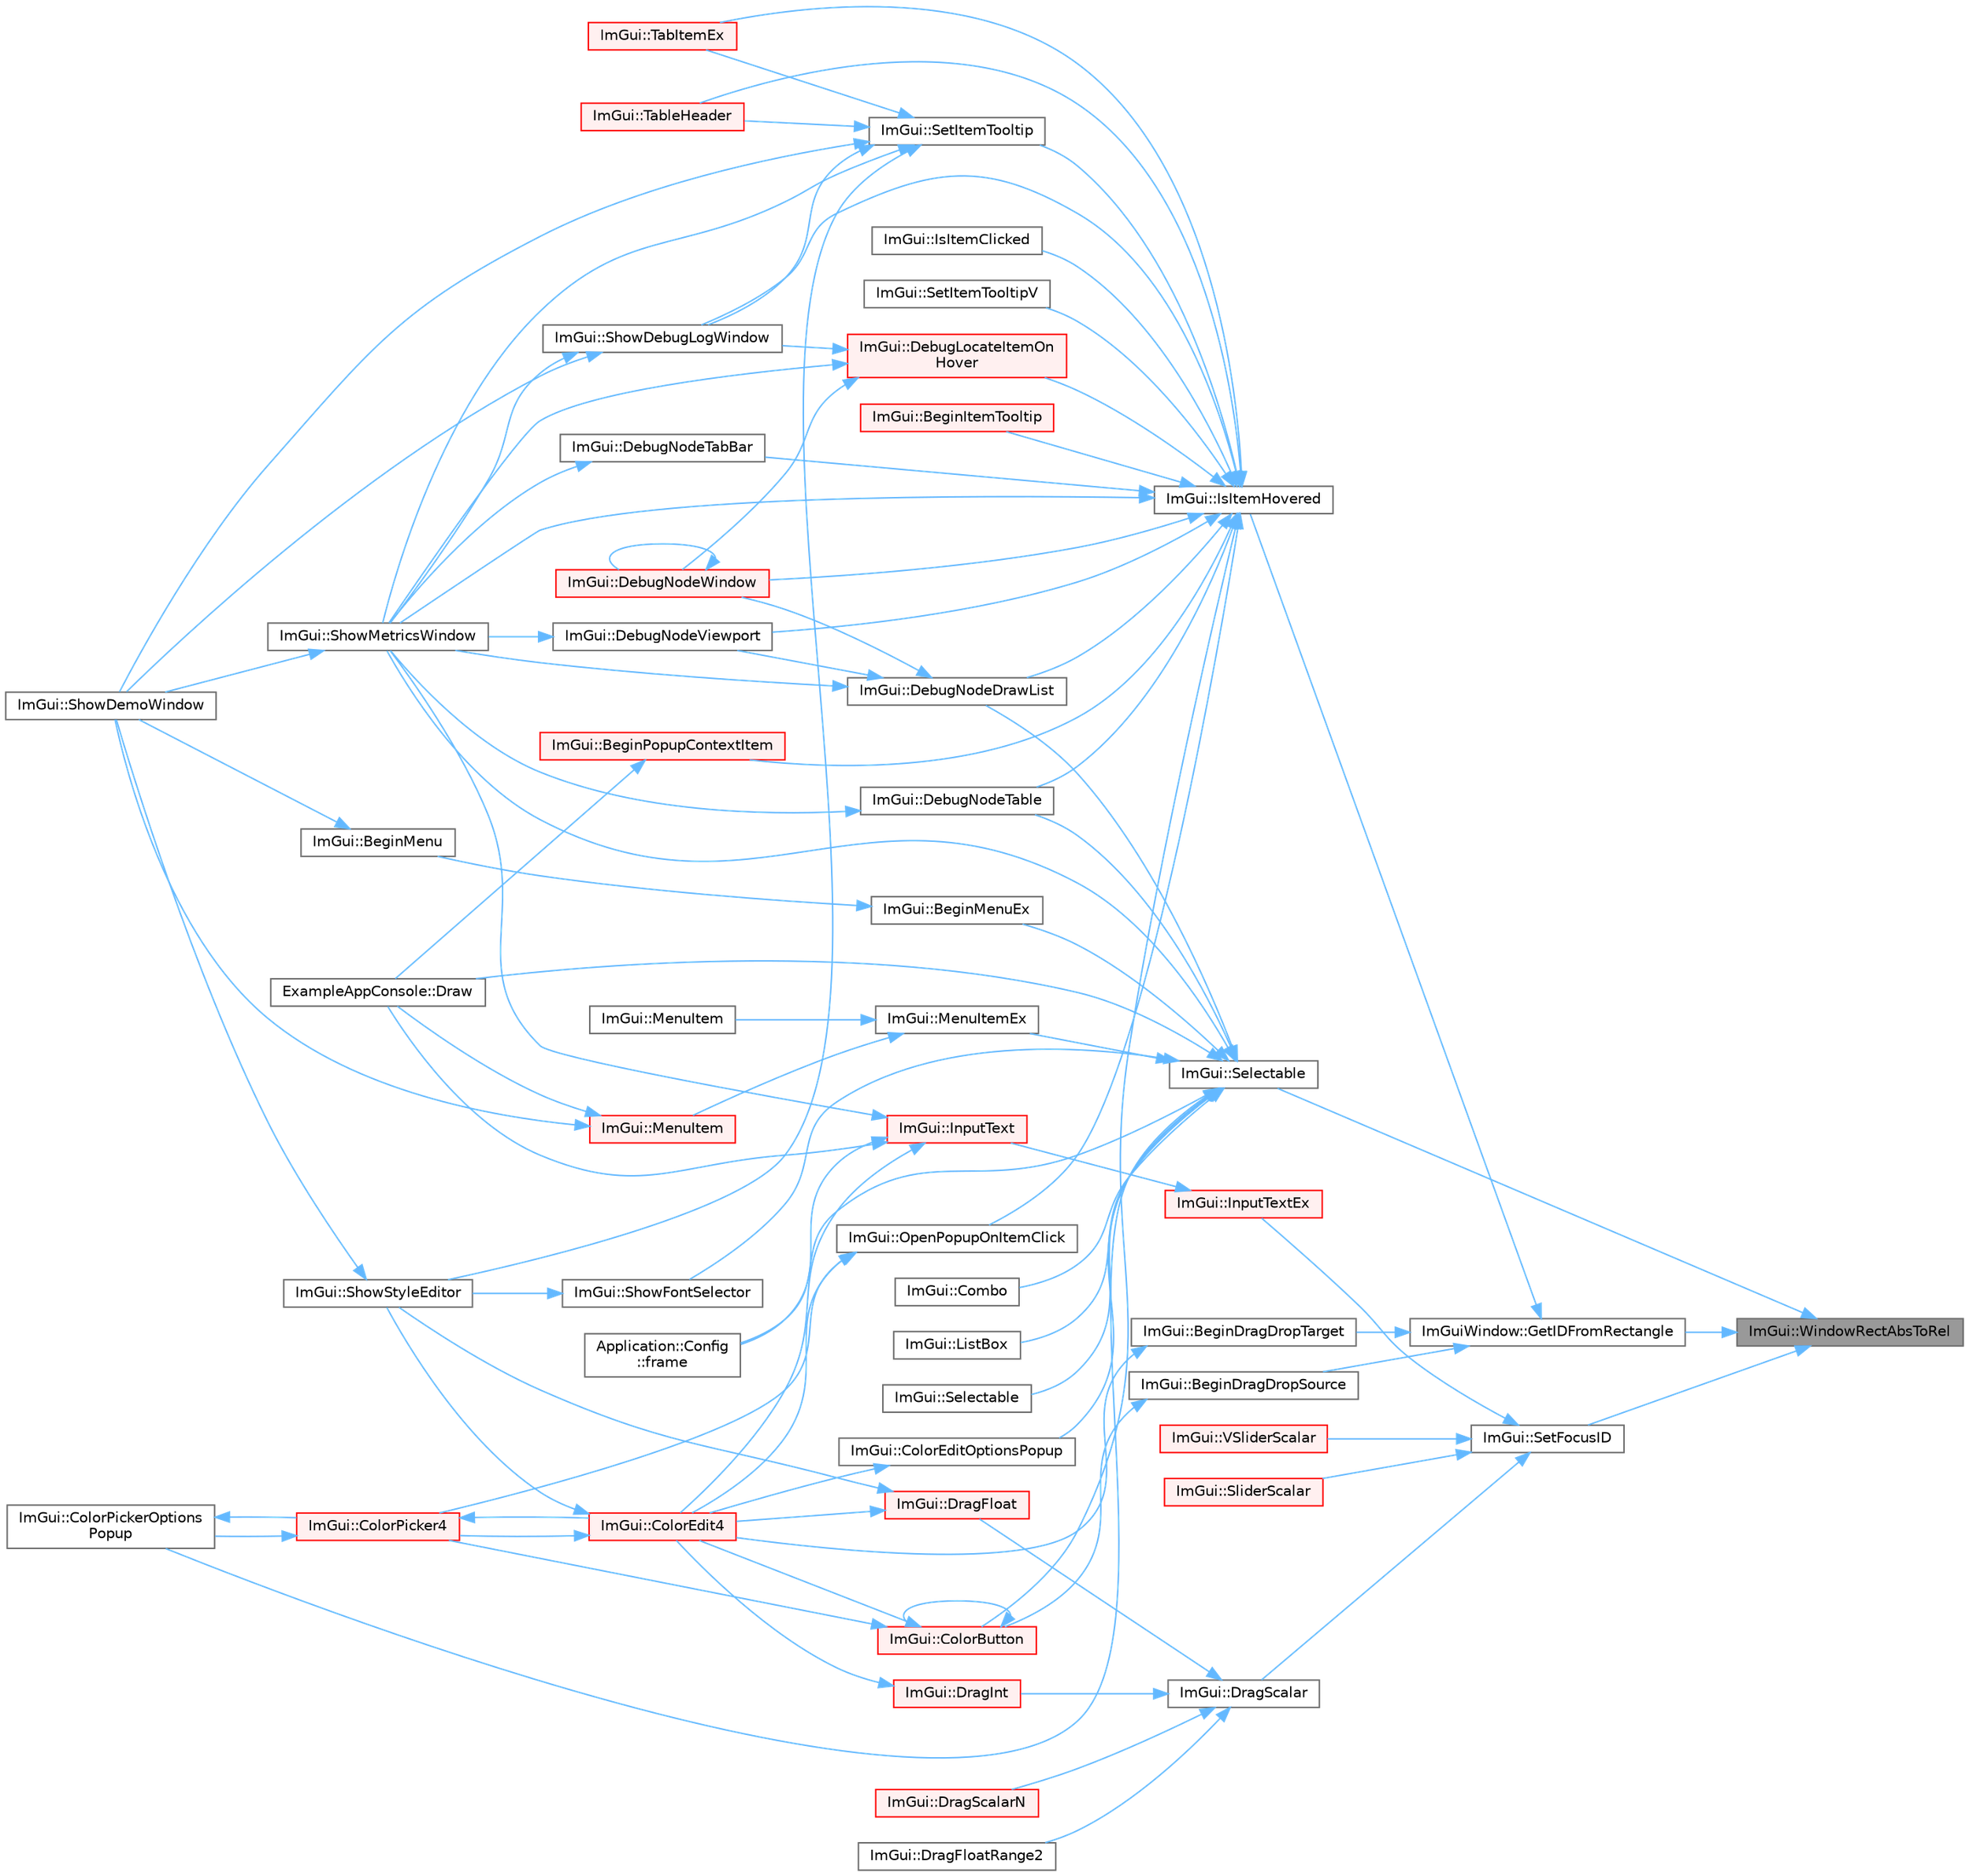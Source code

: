 digraph "ImGui::WindowRectAbsToRel"
{
 // LATEX_PDF_SIZE
  bgcolor="transparent";
  edge [fontname=Helvetica,fontsize=10,labelfontname=Helvetica,labelfontsize=10];
  node [fontname=Helvetica,fontsize=10,shape=box,height=0.2,width=0.4];
  rankdir="RL";
  Node1 [id="Node000001",label="ImGui::WindowRectAbsToRel",height=0.2,width=0.4,color="gray40", fillcolor="grey60", style="filled", fontcolor="black",tooltip=" "];
  Node1 -> Node2 [id="edge1_Node000001_Node000002",dir="back",color="steelblue1",style="solid",tooltip=" "];
  Node2 [id="Node000002",label="ImGuiWindow::GetIDFromRectangle",height=0.2,width=0.4,color="grey40", fillcolor="white", style="filled",URL="$struct_im_gui_window.html#a44931b6e73248930490d2c89377a8233",tooltip=" "];
  Node2 -> Node3 [id="edge2_Node000002_Node000003",dir="back",color="steelblue1",style="solid",tooltip=" "];
  Node3 [id="Node000003",label="ImGui::BeginDragDropSource",height=0.2,width=0.4,color="grey40", fillcolor="white", style="filled",URL="$namespace_im_gui.html#ac2609b0f034d3bcd8d70d26df8694eaa",tooltip=" "];
  Node3 -> Node4 [id="edge3_Node000003_Node000004",dir="back",color="steelblue1",style="solid",tooltip=" "];
  Node4 [id="Node000004",label="ImGui::ColorButton",height=0.2,width=0.4,color="red", fillcolor="#FFF0F0", style="filled",URL="$namespace_im_gui.html#ae2d7c8f37726810753d71d480f0af7f0",tooltip=" "];
  Node4 -> Node4 [id="edge4_Node000004_Node000004",dir="back",color="steelblue1",style="solid",tooltip=" "];
  Node4 -> Node5 [id="edge5_Node000004_Node000005",dir="back",color="steelblue1",style="solid",tooltip=" "];
  Node5 [id="Node000005",label="ImGui::ColorEdit4",height=0.2,width=0.4,color="red", fillcolor="#FFF0F0", style="filled",URL="$namespace_im_gui.html#ac3f45e2aa0b1d591cc8a2cdf8b566a45",tooltip=" "];
  Node5 -> Node8 [id="edge6_Node000005_Node000008",dir="back",color="steelblue1",style="solid",tooltip=" "];
  Node8 [id="Node000008",label="ImGui::ColorPicker4",height=0.2,width=0.4,color="red", fillcolor="#FFF0F0", style="filled",URL="$namespace_im_gui.html#a3d5aae9e0a14aa051d5a799abbe97b32",tooltip=" "];
  Node8 -> Node5 [id="edge7_Node000008_Node000005",dir="back",color="steelblue1",style="solid",tooltip=" "];
  Node8 -> Node10 [id="edge8_Node000008_Node000010",dir="back",color="steelblue1",style="solid",tooltip=" "];
  Node10 [id="Node000010",label="ImGui::ColorPickerOptions\lPopup",height=0.2,width=0.4,color="grey40", fillcolor="white", style="filled",URL="$namespace_im_gui.html#a6d112eeb6d8ffdebbc9d9a8c66babbee",tooltip=" "];
  Node10 -> Node8 [id="edge9_Node000010_Node000008",dir="back",color="steelblue1",style="solid",tooltip=" "];
  Node5 -> Node11 [id="edge10_Node000005_Node000011",dir="back",color="steelblue1",style="solid",tooltip=" "];
  Node11 [id="Node000011",label="ImGui::ShowStyleEditor",height=0.2,width=0.4,color="grey40", fillcolor="white", style="filled",URL="$namespace_im_gui.html#ab2eb3dec78d054fe3feab1c091ec5de5",tooltip=" "];
  Node11 -> Node12 [id="edge11_Node000011_Node000012",dir="back",color="steelblue1",style="solid",tooltip=" "];
  Node12 [id="Node000012",label="ImGui::ShowDemoWindow",height=0.2,width=0.4,color="grey40", fillcolor="white", style="filled",URL="$namespace_im_gui.html#af95643a0ce4893b9e57c12991922fb18",tooltip=" "];
  Node4 -> Node8 [id="edge12_Node000004_Node000008",dir="back",color="steelblue1",style="solid",tooltip=" "];
  Node2 -> Node14 [id="edge13_Node000002_Node000014",dir="back",color="steelblue1",style="solid",tooltip=" "];
  Node14 [id="Node000014",label="ImGui::BeginDragDropTarget",height=0.2,width=0.4,color="grey40", fillcolor="white", style="filled",URL="$namespace_im_gui.html#ac42384c3181406bbd0f3f4f77a73c7ed",tooltip=" "];
  Node14 -> Node5 [id="edge14_Node000014_Node000005",dir="back",color="steelblue1",style="solid",tooltip=" "];
  Node2 -> Node15 [id="edge15_Node000002_Node000015",dir="back",color="steelblue1",style="solid",tooltip=" "];
  Node15 [id="Node000015",label="ImGui::IsItemHovered",height=0.2,width=0.4,color="grey40", fillcolor="white", style="filled",URL="$namespace_im_gui.html#ac9a400eff3a9561d95e80486c52a660b",tooltip=" "];
  Node15 -> Node16 [id="edge16_Node000015_Node000016",dir="back",color="steelblue1",style="solid",tooltip=" "];
  Node16 [id="Node000016",label="ImGui::BeginItemTooltip",height=0.2,width=0.4,color="red", fillcolor="#FFF0F0", style="filled",URL="$namespace_im_gui.html#a0557ed1d3f89dcb5d25311bf3099ddf5",tooltip=" "];
  Node15 -> Node27 [id="edge17_Node000015_Node000027",dir="back",color="steelblue1",style="solid",tooltip=" "];
  Node27 [id="Node000027",label="ImGui::BeginPopupContextItem",height=0.2,width=0.4,color="red", fillcolor="#FFF0F0", style="filled",URL="$namespace_im_gui.html#a440894c8c00495d5cc01529f4504fca9",tooltip=" "];
  Node27 -> Node29 [id="edge18_Node000027_Node000029",dir="back",color="steelblue1",style="solid",tooltip=" "];
  Node29 [id="Node000029",label="ExampleAppConsole::Draw",height=0.2,width=0.4,color="grey40", fillcolor="white", style="filled",URL="$struct_example_app_console.html#a0518a09c7e8648dd52c7c06df19ac17a",tooltip=" "];
  Node15 -> Node4 [id="edge19_Node000015_Node000004",dir="back",color="steelblue1",style="solid",tooltip=" "];
  Node15 -> Node24 [id="edge20_Node000015_Node000024",dir="back",color="steelblue1",style="solid",tooltip=" "];
  Node24 [id="Node000024",label="ImGui::DebugLocateItemOn\lHover",height=0.2,width=0.4,color="red", fillcolor="#FFF0F0", style="filled",URL="$namespace_im_gui.html#a76cc1722d10c66a7d5bb7e794487a0aa",tooltip=" "];
  Node24 -> Node21 [id="edge21_Node000024_Node000021",dir="back",color="steelblue1",style="solid",tooltip=" "];
  Node21 [id="Node000021",label="ImGui::DebugNodeWindow",height=0.2,width=0.4,color="red", fillcolor="#FFF0F0", style="filled",URL="$namespace_im_gui.html#afcb602554925c5409977f0fb39f77e5d",tooltip=" "];
  Node21 -> Node21 [id="edge22_Node000021_Node000021",dir="back",color="steelblue1",style="solid",tooltip=" "];
  Node24 -> Node26 [id="edge23_Node000024_Node000026",dir="back",color="steelblue1",style="solid",tooltip=" "];
  Node26 [id="Node000026",label="ImGui::ShowDebugLogWindow",height=0.2,width=0.4,color="grey40", fillcolor="white", style="filled",URL="$namespace_im_gui.html#af1b39e70cac2e1b9e62dd3c9d154cbd6",tooltip=" "];
  Node26 -> Node12 [id="edge24_Node000026_Node000012",dir="back",color="steelblue1",style="solid",tooltip=" "];
  Node26 -> Node20 [id="edge25_Node000026_Node000020",dir="back",color="steelblue1",style="solid",tooltip=" "];
  Node20 [id="Node000020",label="ImGui::ShowMetricsWindow",height=0.2,width=0.4,color="grey40", fillcolor="white", style="filled",URL="$namespace_im_gui.html#afe7a28c6eb52fff3cc27d5a698fea4ff",tooltip=" "];
  Node20 -> Node12 [id="edge26_Node000020_Node000012",dir="back",color="steelblue1",style="solid",tooltip=" "];
  Node24 -> Node20 [id="edge27_Node000024_Node000020",dir="back",color="steelblue1",style="solid",tooltip=" "];
  Node15 -> Node30 [id="edge28_Node000015_Node000030",dir="back",color="steelblue1",style="solid",tooltip=" "];
  Node30 [id="Node000030",label="ImGui::DebugNodeDrawList",height=0.2,width=0.4,color="grey40", fillcolor="white", style="filled",URL="$namespace_im_gui.html#af7b5e35566da44ac1ea8a7e1b9d9d574",tooltip=" "];
  Node30 -> Node31 [id="edge29_Node000030_Node000031",dir="back",color="steelblue1",style="solid",tooltip=" "];
  Node31 [id="Node000031",label="ImGui::DebugNodeViewport",height=0.2,width=0.4,color="grey40", fillcolor="white", style="filled",URL="$namespace_im_gui.html#aa5e5f50f28c04a26264c0943c7281171",tooltip=" "];
  Node31 -> Node20 [id="edge30_Node000031_Node000020",dir="back",color="steelblue1",style="solid",tooltip=" "];
  Node30 -> Node21 [id="edge31_Node000030_Node000021",dir="back",color="steelblue1",style="solid",tooltip=" "];
  Node30 -> Node20 [id="edge32_Node000030_Node000020",dir="back",color="steelblue1",style="solid",tooltip=" "];
  Node15 -> Node32 [id="edge33_Node000015_Node000032",dir="back",color="steelblue1",style="solid",tooltip=" "];
  Node32 [id="Node000032",label="ImGui::DebugNodeTabBar",height=0.2,width=0.4,color="grey40", fillcolor="white", style="filled",URL="$namespace_im_gui.html#ac5f1a2b50c26c83d3df78d94e95f0bd0",tooltip=" "];
  Node32 -> Node20 [id="edge34_Node000032_Node000020",dir="back",color="steelblue1",style="solid",tooltip=" "];
  Node15 -> Node19 [id="edge35_Node000015_Node000019",dir="back",color="steelblue1",style="solid",tooltip=" "];
  Node19 [id="Node000019",label="ImGui::DebugNodeTable",height=0.2,width=0.4,color="grey40", fillcolor="white", style="filled",URL="$namespace_im_gui.html#ae944ffc599add73d6f3220165475ffd8",tooltip=" "];
  Node19 -> Node20 [id="edge36_Node000019_Node000020",dir="back",color="steelblue1",style="solid",tooltip=" "];
  Node15 -> Node31 [id="edge37_Node000015_Node000031",dir="back",color="steelblue1",style="solid",tooltip=" "];
  Node15 -> Node21 [id="edge38_Node000015_Node000021",dir="back",color="steelblue1",style="solid",tooltip=" "];
  Node15 -> Node33 [id="edge39_Node000015_Node000033",dir="back",color="steelblue1",style="solid",tooltip=" "];
  Node33 [id="Node000033",label="ImGui::IsItemClicked",height=0.2,width=0.4,color="grey40", fillcolor="white", style="filled",URL="$namespace_im_gui.html#a11ae401d73ed6b044ba46add5db54617",tooltip=" "];
  Node15 -> Node34 [id="edge40_Node000015_Node000034",dir="back",color="steelblue1",style="solid",tooltip=" "];
  Node34 [id="Node000034",label="ImGui::OpenPopupOnItemClick",height=0.2,width=0.4,color="grey40", fillcolor="white", style="filled",URL="$namespace_im_gui.html#a3811834876930efd5cb08a25d8c022d0",tooltip=" "];
  Node34 -> Node5 [id="edge41_Node000034_Node000005",dir="back",color="steelblue1",style="solid",tooltip=" "];
  Node34 -> Node8 [id="edge42_Node000034_Node000008",dir="back",color="steelblue1",style="solid",tooltip=" "];
  Node15 -> Node35 [id="edge43_Node000015_Node000035",dir="back",color="steelblue1",style="solid",tooltip=" "];
  Node35 [id="Node000035",label="ImGui::SetItemTooltip",height=0.2,width=0.4,color="grey40", fillcolor="white", style="filled",URL="$namespace_im_gui.html#a3685a04624f724222fa78824de3a1c63",tooltip=" "];
  Node35 -> Node26 [id="edge44_Node000035_Node000026",dir="back",color="steelblue1",style="solid",tooltip=" "];
  Node35 -> Node12 [id="edge45_Node000035_Node000012",dir="back",color="steelblue1",style="solid",tooltip=" "];
  Node35 -> Node20 [id="edge46_Node000035_Node000020",dir="back",color="steelblue1",style="solid",tooltip=" "];
  Node35 -> Node11 [id="edge47_Node000035_Node000011",dir="back",color="steelblue1",style="solid",tooltip=" "];
  Node35 -> Node36 [id="edge48_Node000035_Node000036",dir="back",color="steelblue1",style="solid",tooltip=" "];
  Node36 [id="Node000036",label="ImGui::TabItemEx",height=0.2,width=0.4,color="red", fillcolor="#FFF0F0", style="filled",URL="$namespace_im_gui.html#a4e0986fc689e7855cd9a9099dc87dac5",tooltip=" "];
  Node35 -> Node39 [id="edge49_Node000035_Node000039",dir="back",color="steelblue1",style="solid",tooltip=" "];
  Node39 [id="Node000039",label="ImGui::TableHeader",height=0.2,width=0.4,color="red", fillcolor="#FFF0F0", style="filled",URL="$namespace_im_gui.html#ae51bc07bc518779f58def3c0e2d0045c",tooltip=" "];
  Node15 -> Node43 [id="edge50_Node000015_Node000043",dir="back",color="steelblue1",style="solid",tooltip=" "];
  Node43 [id="Node000043",label="ImGui::SetItemTooltipV",height=0.2,width=0.4,color="grey40", fillcolor="white", style="filled",URL="$namespace_im_gui.html#a7729dc27e2807c6e2f6dc91fb7fc9d6a",tooltip=" "];
  Node15 -> Node26 [id="edge51_Node000015_Node000026",dir="back",color="steelblue1",style="solid",tooltip=" "];
  Node15 -> Node20 [id="edge52_Node000015_Node000020",dir="back",color="steelblue1",style="solid",tooltip=" "];
  Node15 -> Node36 [id="edge53_Node000015_Node000036",dir="back",color="steelblue1",style="solid",tooltip=" "];
  Node15 -> Node39 [id="edge54_Node000015_Node000039",dir="back",color="steelblue1",style="solid",tooltip=" "];
  Node1 -> Node44 [id="edge55_Node000001_Node000044",dir="back",color="steelblue1",style="solid",tooltip=" "];
  Node44 [id="Node000044",label="ImGui::Selectable",height=0.2,width=0.4,color="grey40", fillcolor="white", style="filled",URL="$namespace_im_gui.html#af98575238bda183a523df19fb447af60",tooltip=" "];
  Node44 -> Node45 [id="edge56_Node000044_Node000045",dir="back",color="steelblue1",style="solid",tooltip=" "];
  Node45 [id="Node000045",label="ImGui::BeginMenuEx",height=0.2,width=0.4,color="grey40", fillcolor="white", style="filled",URL="$namespace_im_gui.html#a8dc671f87ed281b6445ce6ae4ab25183",tooltip=" "];
  Node45 -> Node46 [id="edge57_Node000045_Node000046",dir="back",color="steelblue1",style="solid",tooltip=" "];
  Node46 [id="Node000046",label="ImGui::BeginMenu",height=0.2,width=0.4,color="grey40", fillcolor="white", style="filled",URL="$namespace_im_gui.html#a1e55711a21f97d5dff919d697d3a7201",tooltip=" "];
  Node46 -> Node12 [id="edge58_Node000046_Node000012",dir="back",color="steelblue1",style="solid",tooltip=" "];
  Node44 -> Node47 [id="edge59_Node000044_Node000047",dir="back",color="steelblue1",style="solid",tooltip=" "];
  Node47 [id="Node000047",label="ImGui::ColorEditOptionsPopup",height=0.2,width=0.4,color="grey40", fillcolor="white", style="filled",URL="$namespace_im_gui.html#a6bfb117816d669f8704e5d0c0c0795fe",tooltip=" "];
  Node47 -> Node5 [id="edge60_Node000047_Node000005",dir="back",color="steelblue1",style="solid",tooltip=" "];
  Node44 -> Node10 [id="edge61_Node000044_Node000010",dir="back",color="steelblue1",style="solid",tooltip=" "];
  Node44 -> Node48 [id="edge62_Node000044_Node000048",dir="back",color="steelblue1",style="solid",tooltip=" "];
  Node48 [id="Node000048",label="ImGui::Combo",height=0.2,width=0.4,color="grey40", fillcolor="white", style="filled",URL="$namespace_im_gui.html#ad530c65e7cdfaf03f4e9b2f4e3fed8fc",tooltip=" "];
  Node44 -> Node30 [id="edge63_Node000044_Node000030",dir="back",color="steelblue1",style="solid",tooltip=" "];
  Node44 -> Node19 [id="edge64_Node000044_Node000019",dir="back",color="steelblue1",style="solid",tooltip=" "];
  Node44 -> Node29 [id="edge65_Node000044_Node000029",dir="back",color="steelblue1",style="solid",tooltip=" "];
  Node44 -> Node49 [id="edge66_Node000044_Node000049",dir="back",color="steelblue1",style="solid",tooltip=" "];
  Node49 [id="Node000049",label="Application::Config\l::frame",height=0.2,width=0.4,color="grey40", fillcolor="white", style="filled",URL="$class_application_1_1_config.html#a291cc3a874949e121dcf83a3f90681bc",tooltip=" "];
  Node44 -> Node50 [id="edge67_Node000044_Node000050",dir="back",color="steelblue1",style="solid",tooltip=" "];
  Node50 [id="Node000050",label="ImGui::ListBox",height=0.2,width=0.4,color="grey40", fillcolor="white", style="filled",URL="$namespace_im_gui.html#a94c78076bd40ff548ecd124f95af8710",tooltip=" "];
  Node44 -> Node51 [id="edge68_Node000044_Node000051",dir="back",color="steelblue1",style="solid",tooltip=" "];
  Node51 [id="Node000051",label="ImGui::MenuItemEx",height=0.2,width=0.4,color="grey40", fillcolor="white", style="filled",URL="$namespace_im_gui.html#ab5e6e4c78805615fb4d26d4918031f9c",tooltip=" "];
  Node51 -> Node52 [id="edge69_Node000051_Node000052",dir="back",color="steelblue1",style="solid",tooltip=" "];
  Node52 [id="Node000052",label="ImGui::MenuItem",height=0.2,width=0.4,color="grey40", fillcolor="white", style="filled",URL="$namespace_im_gui.html#a237e76bff3088f1c2622f4aebae2356e",tooltip=" "];
  Node51 -> Node53 [id="edge70_Node000051_Node000053",dir="back",color="steelblue1",style="solid",tooltip=" "];
  Node53 [id="Node000053",label="ImGui::MenuItem",height=0.2,width=0.4,color="red", fillcolor="#FFF0F0", style="filled",URL="$namespace_im_gui.html#aa1bae511ca47478998693a9d8c84f2e6",tooltip=" "];
  Node53 -> Node29 [id="edge71_Node000053_Node000029",dir="back",color="steelblue1",style="solid",tooltip=" "];
  Node53 -> Node12 [id="edge72_Node000053_Node000012",dir="back",color="steelblue1",style="solid",tooltip=" "];
  Node44 -> Node64 [id="edge73_Node000044_Node000064",dir="back",color="steelblue1",style="solid",tooltip=" "];
  Node64 [id="Node000064",label="ImGui::Selectable",height=0.2,width=0.4,color="grey40", fillcolor="white", style="filled",URL="$namespace_im_gui.html#a9229a9c3c304ffc0c98ffe2ee4ff5e40",tooltip=" "];
  Node44 -> Node65 [id="edge74_Node000044_Node000065",dir="back",color="steelblue1",style="solid",tooltip=" "];
  Node65 [id="Node000065",label="ImGui::ShowFontSelector",height=0.2,width=0.4,color="grey40", fillcolor="white", style="filled",URL="$namespace_im_gui.html#a0bdce99eef17ef1e1fef40a18bd811ab",tooltip=" "];
  Node65 -> Node11 [id="edge75_Node000065_Node000011",dir="back",color="steelblue1",style="solid",tooltip=" "];
  Node44 -> Node20 [id="edge76_Node000044_Node000020",dir="back",color="steelblue1",style="solid",tooltip=" "];
  Node1 -> Node66 [id="edge77_Node000001_Node000066",dir="back",color="steelblue1",style="solid",tooltip=" "];
  Node66 [id="Node000066",label="ImGui::SetFocusID",height=0.2,width=0.4,color="grey40", fillcolor="white", style="filled",URL="$namespace_im_gui.html#a8ad578d7141486ff12b59b0c251234e6",tooltip=" "];
  Node66 -> Node67 [id="edge78_Node000066_Node000067",dir="back",color="steelblue1",style="solid",tooltip=" "];
  Node67 [id="Node000067",label="ImGui::DragScalar",height=0.2,width=0.4,color="grey40", fillcolor="white", style="filled",URL="$namespace_im_gui.html#a17d8926e8f44a6d00575b12081c51fe0",tooltip=" "];
  Node67 -> Node68 [id="edge79_Node000067_Node000068",dir="back",color="steelblue1",style="solid",tooltip=" "];
  Node68 [id="Node000068",label="ImGui::DragFloat",height=0.2,width=0.4,color="red", fillcolor="#FFF0F0", style="filled",URL="$namespace_im_gui.html#aab1b20e7bf98aa7bbdb26f8cd3ad91e6",tooltip=" "];
  Node68 -> Node5 [id="edge80_Node000068_Node000005",dir="back",color="steelblue1",style="solid",tooltip=" "];
  Node68 -> Node11 [id="edge81_Node000068_Node000011",dir="back",color="steelblue1",style="solid",tooltip=" "];
  Node67 -> Node71 [id="edge82_Node000067_Node000071",dir="back",color="steelblue1",style="solid",tooltip=" "];
  Node71 [id="Node000071",label="ImGui::DragFloatRange2",height=0.2,width=0.4,color="grey40", fillcolor="white", style="filled",URL="$namespace_im_gui.html#aa6bfd93ead5c47e84b66185da88b8e8c",tooltip=" "];
  Node67 -> Node72 [id="edge83_Node000067_Node000072",dir="back",color="steelblue1",style="solid",tooltip=" "];
  Node72 [id="Node000072",label="ImGui::DragInt",height=0.2,width=0.4,color="red", fillcolor="#FFF0F0", style="filled",URL="$namespace_im_gui.html#a3714db739ae51fc75601d7fad234a58b",tooltip=" "];
  Node72 -> Node5 [id="edge84_Node000072_Node000005",dir="back",color="steelblue1",style="solid",tooltip=" "];
  Node67 -> Node74 [id="edge85_Node000067_Node000074",dir="back",color="steelblue1",style="solid",tooltip=" "];
  Node74 [id="Node000074",label="ImGui::DragScalarN",height=0.2,width=0.4,color="red", fillcolor="#FFF0F0", style="filled",URL="$namespace_im_gui.html#a1265d2b30ced1fca909e26c8f718fcbd",tooltip=" "];
  Node66 -> Node81 [id="edge86_Node000066_Node000081",dir="back",color="steelblue1",style="solid",tooltip=" "];
  Node81 [id="Node000081",label="ImGui::InputTextEx",height=0.2,width=0.4,color="red", fillcolor="#FFF0F0", style="filled",URL="$namespace_im_gui.html#af89af17ecc11653f25fea1e50e195de6",tooltip=" "];
  Node81 -> Node82 [id="edge87_Node000081_Node000082",dir="back",color="steelblue1",style="solid",tooltip=" "];
  Node82 [id="Node000082",label="ImGui::InputText",height=0.2,width=0.4,color="red", fillcolor="#FFF0F0", style="filled",URL="$namespace_im_gui.html#aa72b5760a3a206729723a587ac7c8519",tooltip=" "];
  Node82 -> Node5 [id="edge88_Node000082_Node000005",dir="back",color="steelblue1",style="solid",tooltip=" "];
  Node82 -> Node29 [id="edge89_Node000082_Node000029",dir="back",color="steelblue1",style="solid",tooltip=" "];
  Node82 -> Node49 [id="edge90_Node000082_Node000049",dir="back",color="steelblue1",style="solid",tooltip=" "];
  Node82 -> Node20 [id="edge91_Node000082_Node000020",dir="back",color="steelblue1",style="solid",tooltip=" "];
  Node66 -> Node103 [id="edge92_Node000066_Node000103",dir="back",color="steelblue1",style="solid",tooltip=" "];
  Node103 [id="Node000103",label="ImGui::SliderScalar",height=0.2,width=0.4,color="red", fillcolor="#FFF0F0", style="filled",URL="$namespace_im_gui.html#afdd7faa9a69f75b8d674cdc207441bea",tooltip=" "];
  Node66 -> Node115 [id="edge93_Node000066_Node000115",dir="back",color="steelblue1",style="solid",tooltip=" "];
  Node115 [id="Node000115",label="ImGui::VSliderScalar",height=0.2,width=0.4,color="red", fillcolor="#FFF0F0", style="filled",URL="$namespace_im_gui.html#a6ad24ca37a530d43f9d1c727d94e4829",tooltip=" "];
}
